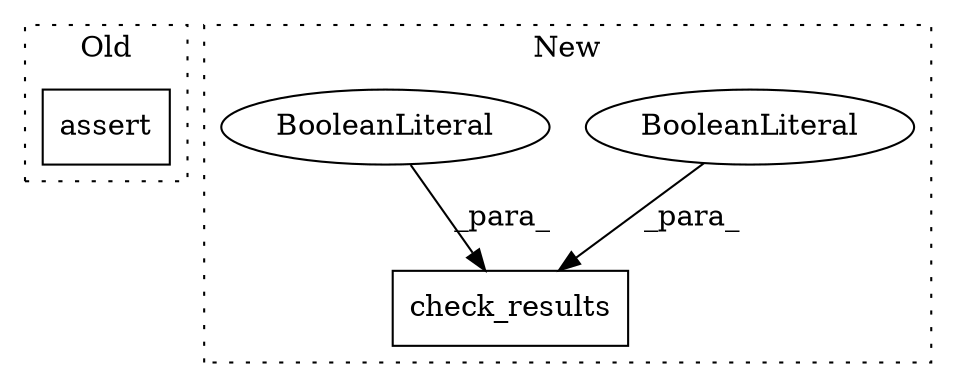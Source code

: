 digraph G {
subgraph cluster0 {
1 [label="assert" a="32" s="2632,2674" l="19,1" shape="box"];
label = "Old";
style="dotted";
}
subgraph cluster1 {
2 [label="check_results" a="32" s="5856,5896" l="14,1" shape="box"];
3 [label="BooleanLiteral" a="9" s="5892" l="4" shape="ellipse"];
4 [label="BooleanLiteral" a="9" s="5887" l="4" shape="ellipse"];
label = "New";
style="dotted";
}
3 -> 2 [label="_para_"];
4 -> 2 [label="_para_"];
}